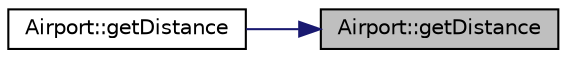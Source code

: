 digraph "Airport::getDistance"
{
 // LATEX_PDF_SIZE
  edge [fontname="Helvetica",fontsize="10",labelfontname="Helvetica",labelfontsize="10"];
  node [fontname="Helvetica",fontsize="10",shape=record];
  rankdir="RL";
  Node1 [label="Airport::getDistance",height=0.2,width=0.4,color="black", fillcolor="grey75", style="filled", fontcolor="black",tooltip="calculates the distance between the Airport and the location defined by the pair (lat,..."];
  Node1 -> Node2 [dir="back",color="midnightblue",fontsize="10",style="solid",fontname="Helvetica"];
  Node2 [label="Airport::getDistance",height=0.2,width=0.4,color="black", fillcolor="white", style="filled",URL="$classAirport.html#ab2a0aecb865884597d052b64c6ff35c8",tooltip="calculates the distance between two Airports @complexity O(1)"];
}
